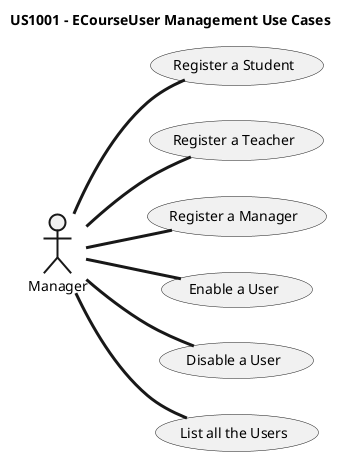 @startuml

left to right direction
title US1001 - ECourseUser Management Use Cases
skinparam titleBorderRoundCorner 20
skinparam titleBorderThickness 2
skinparam arrowThickness 3

'**********Manager Use cases*************
:Manager: as M

Usecase MU01 as "Register a Student"
Usecase MU02 as "Register a Teacher"
Usecase MU03 as "Register a Manager"
Usecase MU04 as "Enable a User"
Usecase MU05 as "Disable a User"
Usecase MU06 as "List all the Users"

M -d- MU01
M -d- MU02
M -d- MU03
M -d- MU04
M -d- MU05
M -d- MU06

@enduml